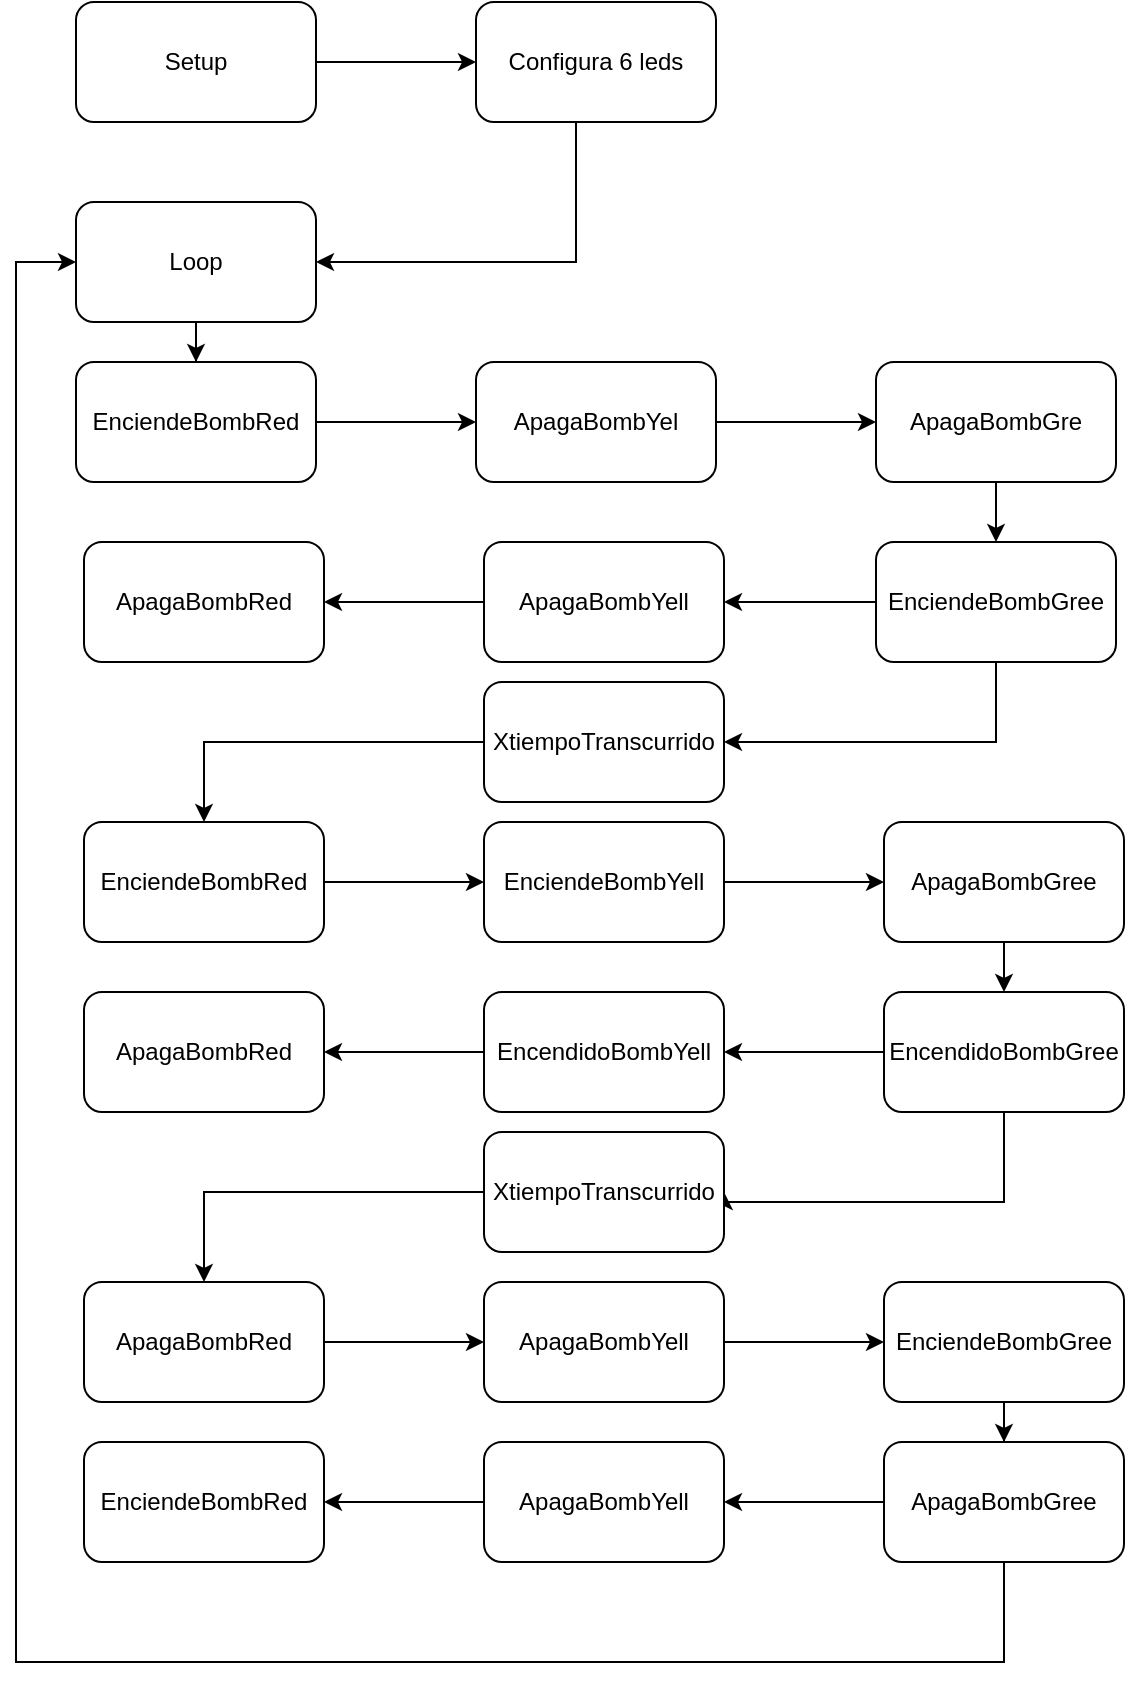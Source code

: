 <mxfile version="13.8.0" type="github"><diagram id="C5RBs43oDa-KdzZeNtuy" name="Page-1"><mxGraphModel dx="1261" dy="883" grid="1" gridSize="10" guides="1" tooltips="1" connect="1" arrows="1" fold="1" page="1" pageScale="1" pageWidth="827" pageHeight="1169" math="0" shadow="0"><root><mxCell id="WIyWlLk6GJQsqaUBKTNV-0"/><mxCell id="WIyWlLk6GJQsqaUBKTNV-1" parent="WIyWlLk6GJQsqaUBKTNV-0"/><mxCell id="1ZM4-6F-wcKnOlTKeMzP-11" value="" style="edgeStyle=orthogonalEdgeStyle;rounded=0;orthogonalLoop=1;jettySize=auto;html=1;" parent="WIyWlLk6GJQsqaUBKTNV-1" source="1ZM4-6F-wcKnOlTKeMzP-0" target="1ZM4-6F-wcKnOlTKeMzP-10" edge="1"><mxGeometry relative="1" as="geometry"/></mxCell><mxCell id="1ZM4-6F-wcKnOlTKeMzP-0" value="EnciendeBombRed" style="rounded=1;whiteSpace=wrap;html=1;" parent="WIyWlLk6GJQsqaUBKTNV-1" vertex="1"><mxGeometry x="150" y="240" width="120" height="60" as="geometry"/></mxCell><mxCell id="1ZM4-6F-wcKnOlTKeMzP-9" value="" style="edgeStyle=orthogonalEdgeStyle;rounded=0;orthogonalLoop=1;jettySize=auto;html=1;" parent="WIyWlLk6GJQsqaUBKTNV-1" source="1ZM4-6F-wcKnOlTKeMzP-1" target="1ZM4-6F-wcKnOlTKeMzP-0" edge="1"><mxGeometry relative="1" as="geometry"/></mxCell><mxCell id="1ZM4-6F-wcKnOlTKeMzP-1" value="Loop" style="rounded=1;whiteSpace=wrap;html=1;" parent="WIyWlLk6GJQsqaUBKTNV-1" vertex="1"><mxGeometry x="150" y="160" width="120" height="60" as="geometry"/></mxCell><mxCell id="1ZM4-6F-wcKnOlTKeMzP-4" value="" style="edgeStyle=orthogonalEdgeStyle;rounded=0;orthogonalLoop=1;jettySize=auto;html=1;" parent="WIyWlLk6GJQsqaUBKTNV-1" source="1ZM4-6F-wcKnOlTKeMzP-2" target="1ZM4-6F-wcKnOlTKeMzP-3" edge="1"><mxGeometry relative="1" as="geometry"/></mxCell><mxCell id="1ZM4-6F-wcKnOlTKeMzP-2" value="Setup" style="rounded=1;whiteSpace=wrap;html=1;" parent="WIyWlLk6GJQsqaUBKTNV-1" vertex="1"><mxGeometry x="150" y="60" width="120" height="60" as="geometry"/></mxCell><mxCell id="1ZM4-6F-wcKnOlTKeMzP-8" style="edgeStyle=orthogonalEdgeStyle;rounded=0;orthogonalLoop=1;jettySize=auto;html=1;" parent="WIyWlLk6GJQsqaUBKTNV-1" source="1ZM4-6F-wcKnOlTKeMzP-3" target="1ZM4-6F-wcKnOlTKeMzP-1" edge="1"><mxGeometry relative="1" as="geometry"><Array as="points"><mxPoint x="400" y="190"/></Array></mxGeometry></mxCell><mxCell id="1ZM4-6F-wcKnOlTKeMzP-3" value="Configura 6 leds" style="whiteSpace=wrap;html=1;rounded=1;" parent="WIyWlLk6GJQsqaUBKTNV-1" vertex="1"><mxGeometry x="350" y="60" width="120" height="60" as="geometry"/></mxCell><mxCell id="1ZM4-6F-wcKnOlTKeMzP-13" value="" style="edgeStyle=orthogonalEdgeStyle;rounded=0;orthogonalLoop=1;jettySize=auto;html=1;" parent="WIyWlLk6GJQsqaUBKTNV-1" source="1ZM4-6F-wcKnOlTKeMzP-10" target="1ZM4-6F-wcKnOlTKeMzP-12" edge="1"><mxGeometry relative="1" as="geometry"/></mxCell><mxCell id="1ZM4-6F-wcKnOlTKeMzP-10" value="ApagaBombYel" style="whiteSpace=wrap;html=1;rounded=1;" parent="WIyWlLk6GJQsqaUBKTNV-1" vertex="1"><mxGeometry x="350" y="240" width="120" height="60" as="geometry"/></mxCell><mxCell id="Te0WbO7yytaAruiW9-By-12" style="edgeStyle=orthogonalEdgeStyle;rounded=0;orthogonalLoop=1;jettySize=auto;html=1;entryX=0.5;entryY=0;entryDx=0;entryDy=0;" edge="1" parent="WIyWlLk6GJQsqaUBKTNV-1" source="1ZM4-6F-wcKnOlTKeMzP-12" target="1ZM4-6F-wcKnOlTKeMzP-21"><mxGeometry relative="1" as="geometry"/></mxCell><mxCell id="1ZM4-6F-wcKnOlTKeMzP-12" value="ApagaBombGre" style="whiteSpace=wrap;html=1;rounded=1;" parent="WIyWlLk6GJQsqaUBKTNV-1" vertex="1"><mxGeometry x="550" y="240" width="120" height="60" as="geometry"/></mxCell><mxCell id="1ZM4-6F-wcKnOlTKeMzP-20" value="" style="edgeStyle=orthogonalEdgeStyle;rounded=0;orthogonalLoop=1;jettySize=auto;html=1;" parent="WIyWlLk6GJQsqaUBKTNV-1" source="1ZM4-6F-wcKnOlTKeMzP-19" target="1ZM4-6F-wcKnOlTKeMzP-17" edge="1"><mxGeometry relative="1" as="geometry"/></mxCell><mxCell id="1ZM4-6F-wcKnOlTKeMzP-17" value="ApagaBombRed" style="whiteSpace=wrap;html=1;rounded=1;" parent="WIyWlLk6GJQsqaUBKTNV-1" vertex="1"><mxGeometry x="154" y="330" width="120" height="60" as="geometry"/></mxCell><mxCell id="1ZM4-6F-wcKnOlTKeMzP-22" value="" style="edgeStyle=orthogonalEdgeStyle;rounded=0;orthogonalLoop=1;jettySize=auto;html=1;" parent="WIyWlLk6GJQsqaUBKTNV-1" source="1ZM4-6F-wcKnOlTKeMzP-21" target="1ZM4-6F-wcKnOlTKeMzP-19" edge="1"><mxGeometry relative="1" as="geometry"/></mxCell><mxCell id="1ZM4-6F-wcKnOlTKeMzP-19" value="ApagaBombYell" style="whiteSpace=wrap;html=1;rounded=1;" parent="WIyWlLk6GJQsqaUBKTNV-1" vertex="1"><mxGeometry x="354" y="330" width="120" height="60" as="geometry"/></mxCell><mxCell id="1ZM4-6F-wcKnOlTKeMzP-24" style="edgeStyle=orthogonalEdgeStyle;rounded=0;orthogonalLoop=1;jettySize=auto;html=1;entryX=1;entryY=0.5;entryDx=0;entryDy=0;" parent="WIyWlLk6GJQsqaUBKTNV-1" source="1ZM4-6F-wcKnOlTKeMzP-21" target="1ZM4-6F-wcKnOlTKeMzP-23" edge="1"><mxGeometry relative="1" as="geometry"><Array as="points"><mxPoint x="610" y="430"/></Array></mxGeometry></mxCell><mxCell id="1ZM4-6F-wcKnOlTKeMzP-21" value="EnciendeBombGree" style="whiteSpace=wrap;html=1;rounded=1;" parent="WIyWlLk6GJQsqaUBKTNV-1" vertex="1"><mxGeometry x="550" y="330" width="120" height="60" as="geometry"/></mxCell><mxCell id="1ZM4-6F-wcKnOlTKeMzP-30" style="edgeStyle=orthogonalEdgeStyle;rounded=0;orthogonalLoop=1;jettySize=auto;html=1;entryX=0.5;entryY=0;entryDx=0;entryDy=0;" parent="WIyWlLk6GJQsqaUBKTNV-1" source="1ZM4-6F-wcKnOlTKeMzP-23" target="1ZM4-6F-wcKnOlTKeMzP-26" edge="1"><mxGeometry relative="1" as="geometry"/></mxCell><mxCell id="1ZM4-6F-wcKnOlTKeMzP-23" value="XtiempoTranscurrido&lt;br&gt;" style="whiteSpace=wrap;html=1;rounded=1;" parent="WIyWlLk6GJQsqaUBKTNV-1" vertex="1"><mxGeometry x="354" y="400" width="120" height="60" as="geometry"/></mxCell><mxCell id="1ZM4-6F-wcKnOlTKeMzP-25" value="" style="edgeStyle=orthogonalEdgeStyle;rounded=0;orthogonalLoop=1;jettySize=auto;html=1;" parent="WIyWlLk6GJQsqaUBKTNV-1" source="1ZM4-6F-wcKnOlTKeMzP-26" target="1ZM4-6F-wcKnOlTKeMzP-28" edge="1"><mxGeometry relative="1" as="geometry"/></mxCell><mxCell id="1ZM4-6F-wcKnOlTKeMzP-26" value="EnciendeBombRed" style="whiteSpace=wrap;html=1;rounded=1;" parent="WIyWlLk6GJQsqaUBKTNV-1" vertex="1"><mxGeometry x="154" y="470" width="120" height="60" as="geometry"/></mxCell><mxCell id="1ZM4-6F-wcKnOlTKeMzP-27" value="" style="edgeStyle=orthogonalEdgeStyle;rounded=0;orthogonalLoop=1;jettySize=auto;html=1;" parent="WIyWlLk6GJQsqaUBKTNV-1" source="1ZM4-6F-wcKnOlTKeMzP-28" target="1ZM4-6F-wcKnOlTKeMzP-29" edge="1"><mxGeometry relative="1" as="geometry"/></mxCell><mxCell id="1ZM4-6F-wcKnOlTKeMzP-28" value="EnciendeBombYell" style="whiteSpace=wrap;html=1;rounded=1;" parent="WIyWlLk6GJQsqaUBKTNV-1" vertex="1"><mxGeometry x="354" y="470" width="120" height="60" as="geometry"/></mxCell><mxCell id="Te0WbO7yytaAruiW9-By-13" style="edgeStyle=orthogonalEdgeStyle;rounded=0;orthogonalLoop=1;jettySize=auto;html=1;" edge="1" parent="WIyWlLk6GJQsqaUBKTNV-1" source="1ZM4-6F-wcKnOlTKeMzP-29" target="1ZM4-6F-wcKnOlTKeMzP-37"><mxGeometry relative="1" as="geometry"/></mxCell><mxCell id="1ZM4-6F-wcKnOlTKeMzP-29" value="ApagaBombGree" style="whiteSpace=wrap;html=1;rounded=1;" parent="WIyWlLk6GJQsqaUBKTNV-1" vertex="1"><mxGeometry x="554" y="470" width="120" height="60" as="geometry"/></mxCell><mxCell id="1ZM4-6F-wcKnOlTKeMzP-33" value="" style="edgeStyle=orthogonalEdgeStyle;rounded=0;orthogonalLoop=1;jettySize=auto;html=1;" parent="WIyWlLk6GJQsqaUBKTNV-1" source="1ZM4-6F-wcKnOlTKeMzP-36" target="1ZM4-6F-wcKnOlTKeMzP-34" edge="1"><mxGeometry relative="1" as="geometry"/></mxCell><mxCell id="1ZM4-6F-wcKnOlTKeMzP-34" value="ApagaBombRed" style="whiteSpace=wrap;html=1;rounded=1;" parent="WIyWlLk6GJQsqaUBKTNV-1" vertex="1"><mxGeometry x="154" y="555" width="120" height="60" as="geometry"/></mxCell><mxCell id="1ZM4-6F-wcKnOlTKeMzP-35" value="" style="edgeStyle=orthogonalEdgeStyle;rounded=0;orthogonalLoop=1;jettySize=auto;html=1;" parent="WIyWlLk6GJQsqaUBKTNV-1" source="1ZM4-6F-wcKnOlTKeMzP-37" target="1ZM4-6F-wcKnOlTKeMzP-36" edge="1"><mxGeometry relative="1" as="geometry"/></mxCell><mxCell id="1ZM4-6F-wcKnOlTKeMzP-36" value="EncendidoBombYell" style="whiteSpace=wrap;html=1;rounded=1;" parent="WIyWlLk6GJQsqaUBKTNV-1" vertex="1"><mxGeometry x="354" y="555" width="120" height="60" as="geometry"/></mxCell><mxCell id="1ZM4-6F-wcKnOlTKeMzP-45" style="edgeStyle=orthogonalEdgeStyle;rounded=0;orthogonalLoop=1;jettySize=auto;html=1;entryX=1;entryY=0.5;entryDx=0;entryDy=0;" parent="WIyWlLk6GJQsqaUBKTNV-1" source="1ZM4-6F-wcKnOlTKeMzP-37" target="1ZM4-6F-wcKnOlTKeMzP-39" edge="1"><mxGeometry relative="1" as="geometry"><Array as="points"><mxPoint x="614" y="660"/></Array></mxGeometry></mxCell><mxCell id="1ZM4-6F-wcKnOlTKeMzP-37" value="EncendidoBombGree" style="whiteSpace=wrap;html=1;rounded=1;" parent="WIyWlLk6GJQsqaUBKTNV-1" vertex="1"><mxGeometry x="554" y="555" width="120" height="60" as="geometry"/></mxCell><mxCell id="1ZM4-6F-wcKnOlTKeMzP-46" style="edgeStyle=orthogonalEdgeStyle;rounded=0;orthogonalLoop=1;jettySize=auto;html=1;entryX=0.5;entryY=0;entryDx=0;entryDy=0;" parent="WIyWlLk6GJQsqaUBKTNV-1" source="1ZM4-6F-wcKnOlTKeMzP-39" target="1ZM4-6F-wcKnOlTKeMzP-41" edge="1"><mxGeometry relative="1" as="geometry"/></mxCell><mxCell id="1ZM4-6F-wcKnOlTKeMzP-39" value="XtiempoTranscurrido&lt;br&gt;" style="whiteSpace=wrap;html=1;rounded=1;" parent="WIyWlLk6GJQsqaUBKTNV-1" vertex="1"><mxGeometry x="354" y="625" width="120" height="60" as="geometry"/></mxCell><mxCell id="1ZM4-6F-wcKnOlTKeMzP-40" value="" style="edgeStyle=orthogonalEdgeStyle;rounded=0;orthogonalLoop=1;jettySize=auto;html=1;" parent="WIyWlLk6GJQsqaUBKTNV-1" source="1ZM4-6F-wcKnOlTKeMzP-41" target="1ZM4-6F-wcKnOlTKeMzP-43" edge="1"><mxGeometry relative="1" as="geometry"/></mxCell><mxCell id="1ZM4-6F-wcKnOlTKeMzP-41" value="ApagaBombRed" style="whiteSpace=wrap;html=1;rounded=1;" parent="WIyWlLk6GJQsqaUBKTNV-1" vertex="1"><mxGeometry x="154" y="700" width="120" height="60" as="geometry"/></mxCell><mxCell id="1ZM4-6F-wcKnOlTKeMzP-42" value="" style="edgeStyle=orthogonalEdgeStyle;rounded=0;orthogonalLoop=1;jettySize=auto;html=1;" parent="WIyWlLk6GJQsqaUBKTNV-1" source="1ZM4-6F-wcKnOlTKeMzP-43" target="1ZM4-6F-wcKnOlTKeMzP-44" edge="1"><mxGeometry relative="1" as="geometry"/></mxCell><mxCell id="1ZM4-6F-wcKnOlTKeMzP-43" value="ApagaBombYell" style="whiteSpace=wrap;html=1;rounded=1;" parent="WIyWlLk6GJQsqaUBKTNV-1" vertex="1"><mxGeometry x="354" y="700" width="120" height="60" as="geometry"/></mxCell><mxCell id="Te0WbO7yytaAruiW9-By-14" style="edgeStyle=orthogonalEdgeStyle;rounded=0;orthogonalLoop=1;jettySize=auto;html=1;" edge="1" parent="WIyWlLk6GJQsqaUBKTNV-1" source="1ZM4-6F-wcKnOlTKeMzP-44" target="1ZM4-6F-wcKnOlTKeMzP-52"><mxGeometry relative="1" as="geometry"/></mxCell><mxCell id="1ZM4-6F-wcKnOlTKeMzP-44" value="EnciendeBombGree" style="whiteSpace=wrap;html=1;rounded=1;" parent="WIyWlLk6GJQsqaUBKTNV-1" vertex="1"><mxGeometry x="554" y="700" width="120" height="60" as="geometry"/></mxCell><mxCell id="1ZM4-6F-wcKnOlTKeMzP-48" value="" style="edgeStyle=orthogonalEdgeStyle;rounded=0;orthogonalLoop=1;jettySize=auto;html=1;" parent="WIyWlLk6GJQsqaUBKTNV-1" source="1ZM4-6F-wcKnOlTKeMzP-51" target="1ZM4-6F-wcKnOlTKeMzP-49" edge="1"><mxGeometry relative="1" as="geometry"/></mxCell><mxCell id="1ZM4-6F-wcKnOlTKeMzP-49" value="EnciendeBombRed" style="whiteSpace=wrap;html=1;rounded=1;" parent="WIyWlLk6GJQsqaUBKTNV-1" vertex="1"><mxGeometry x="154" y="780" width="120" height="60" as="geometry"/></mxCell><mxCell id="1ZM4-6F-wcKnOlTKeMzP-50" value="" style="edgeStyle=orthogonalEdgeStyle;rounded=0;orthogonalLoop=1;jettySize=auto;html=1;" parent="WIyWlLk6GJQsqaUBKTNV-1" source="1ZM4-6F-wcKnOlTKeMzP-52" target="1ZM4-6F-wcKnOlTKeMzP-51" edge="1"><mxGeometry relative="1" as="geometry"/></mxCell><mxCell id="1ZM4-6F-wcKnOlTKeMzP-51" value="ApagaBombYell" style="whiteSpace=wrap;html=1;rounded=1;" parent="WIyWlLk6GJQsqaUBKTNV-1" vertex="1"><mxGeometry x="354" y="780" width="120" height="60" as="geometry"/></mxCell><mxCell id="Te0WbO7yytaAruiW9-By-4" style="edgeStyle=orthogonalEdgeStyle;rounded=0;orthogonalLoop=1;jettySize=auto;html=1;entryX=0;entryY=0.5;entryDx=0;entryDy=0;" edge="1" parent="WIyWlLk6GJQsqaUBKTNV-1" source="1ZM4-6F-wcKnOlTKeMzP-52" target="1ZM4-6F-wcKnOlTKeMzP-1"><mxGeometry relative="1" as="geometry"><mxPoint x="474" y="890.067" as="targetPoint"/><Array as="points"><mxPoint x="614" y="890"/><mxPoint x="120" y="890"/><mxPoint x="120" y="190"/></Array></mxGeometry></mxCell><mxCell id="1ZM4-6F-wcKnOlTKeMzP-52" value="ApagaBombGree" style="whiteSpace=wrap;html=1;rounded=1;" parent="WIyWlLk6GJQsqaUBKTNV-1" vertex="1"><mxGeometry x="554" y="780" width="120" height="60" as="geometry"/></mxCell></root></mxGraphModel></diagram></mxfile>